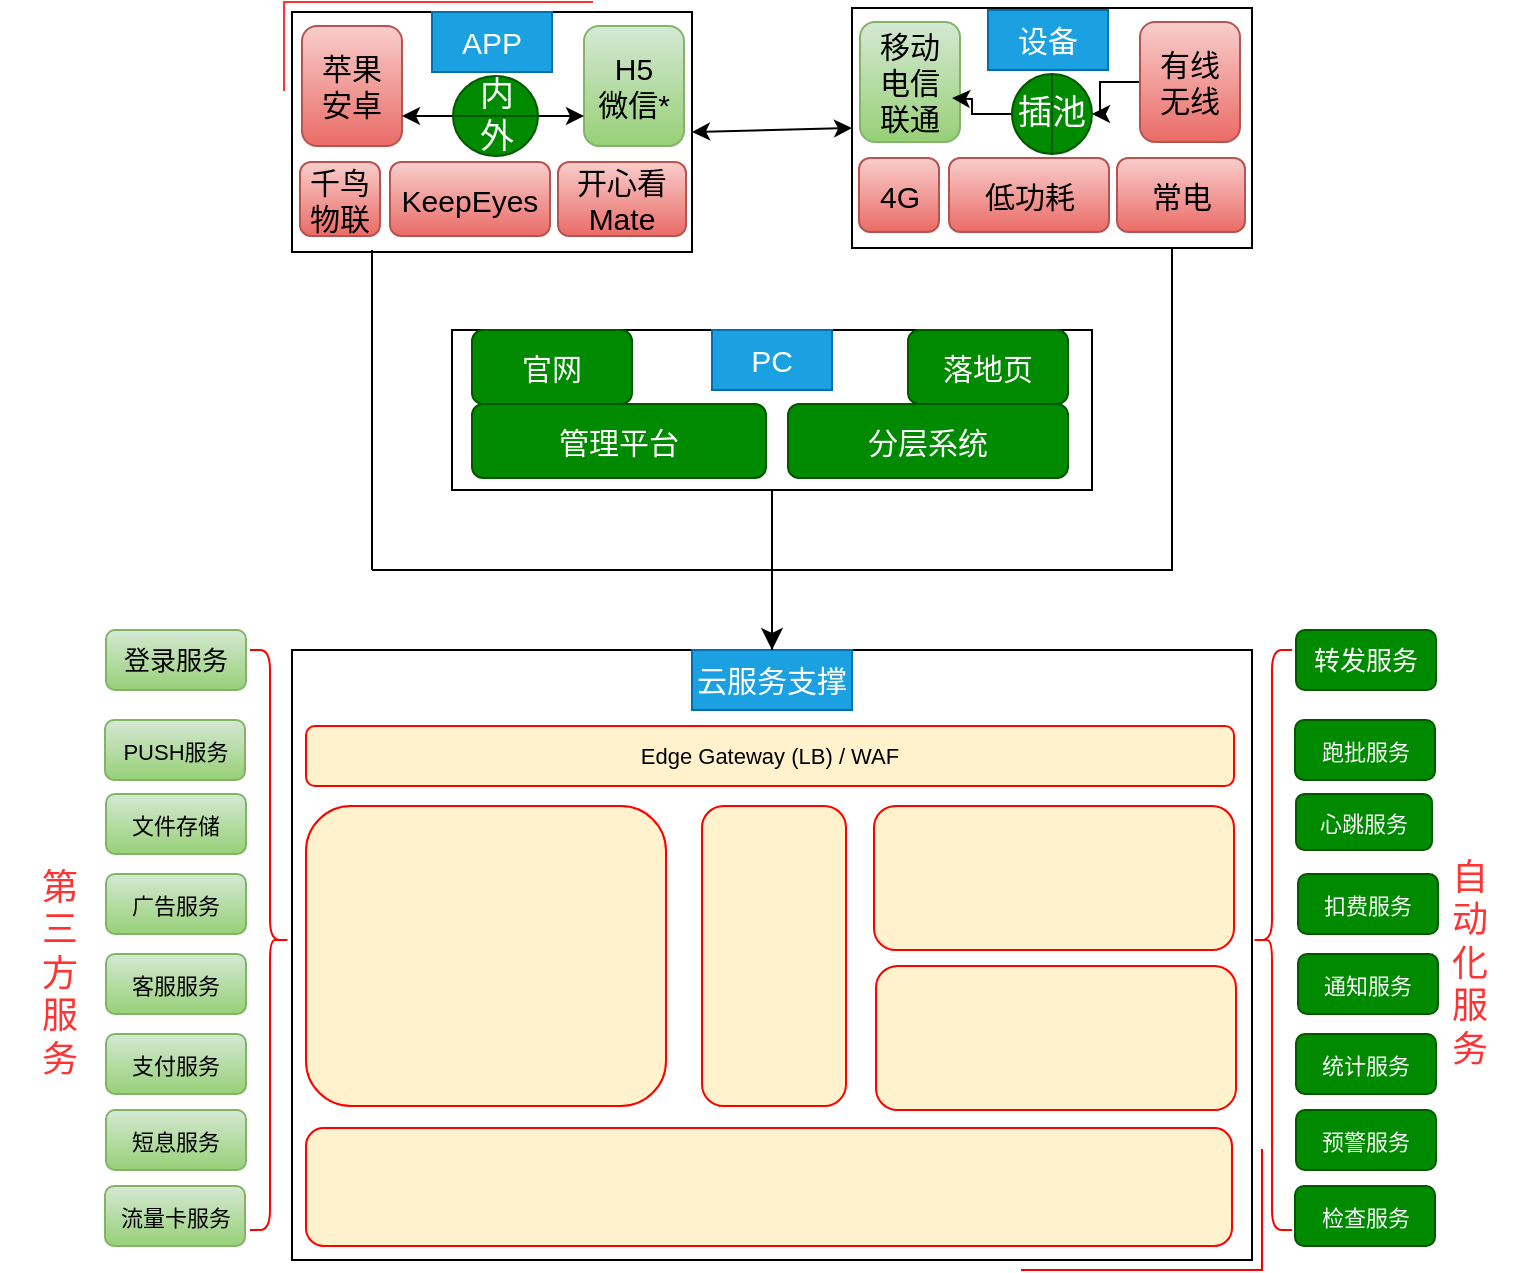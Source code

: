 <mxfile version="20.8.23" type="github">
  <diagram name="第 1 页" id="3wjH-HXWQzSyyufw11Ov">
    <mxGraphModel dx="2074" dy="657" grid="1" gridSize="10" guides="1" tooltips="1" connect="1" arrows="1" fold="1" page="1" pageScale="1" pageWidth="827" pageHeight="1169" math="0" shadow="0">
      <root>
        <mxCell id="0" />
        <mxCell id="1" parent="0" />
        <mxCell id="p9PwpCMCgUYC3A1e71X0-10" value="" style="rounded=0;whiteSpace=wrap;html=1;fontSize=15;" vertex="1" parent="1">
          <mxGeometry x="200" y="200" width="320" height="80" as="geometry" />
        </mxCell>
        <mxCell id="p9PwpCMCgUYC3A1e71X0-11" value="" style="rounded=0;whiteSpace=wrap;html=1;fontSize=15;" vertex="1" parent="1">
          <mxGeometry x="120" y="41" width="200" height="120" as="geometry" />
        </mxCell>
        <mxCell id="p9PwpCMCgUYC3A1e71X0-12" value="" style="rounded=0;whiteSpace=wrap;html=1;fontSize=15;" vertex="1" parent="1">
          <mxGeometry x="400" y="39" width="200" height="120" as="geometry" />
        </mxCell>
        <mxCell id="p9PwpCMCgUYC3A1e71X0-13" value="" style="rounded=0;whiteSpace=wrap;html=1;fontSize=15;" vertex="1" parent="1">
          <mxGeometry x="120" y="360" width="480" height="305" as="geometry" />
        </mxCell>
        <mxCell id="p9PwpCMCgUYC3A1e71X0-14" value="APP" style="text;html=1;align=center;verticalAlign=middle;whiteSpace=wrap;rounded=0;fontSize=15;fillColor=#1ba1e2;fontColor=#ffffff;strokeColor=#006EAF;" vertex="1" parent="1">
          <mxGeometry x="190" y="41" width="60" height="30" as="geometry" />
        </mxCell>
        <mxCell id="p9PwpCMCgUYC3A1e71X0-15" value="设备" style="text;html=1;align=center;verticalAlign=middle;whiteSpace=wrap;rounded=0;fontSize=15;fillColor=#1ba1e2;fontColor=#ffffff;strokeColor=#006EAF;" vertex="1" parent="1">
          <mxGeometry x="468" y="40" width="60" height="30" as="geometry" />
        </mxCell>
        <mxCell id="p9PwpCMCgUYC3A1e71X0-16" value="PC" style="text;html=1;align=center;verticalAlign=middle;whiteSpace=wrap;rounded=0;fontSize=15;fillColor=#1ba1e2;fontColor=#ffffff;strokeColor=#006EAF;" vertex="1" parent="1">
          <mxGeometry x="330" y="200" width="60" height="30" as="geometry" />
        </mxCell>
        <mxCell id="p9PwpCMCgUYC3A1e71X0-17" value="云服务支撑" style="text;html=1;align=center;verticalAlign=middle;whiteSpace=wrap;rounded=0;fontSize=15;fillColor=#1ba1e2;fontColor=#ffffff;strokeColor=#006EAF;" vertex="1" parent="1">
          <mxGeometry x="320" y="360" width="80" height="30" as="geometry" />
        </mxCell>
        <mxCell id="p9PwpCMCgUYC3A1e71X0-18" value="苹果&lt;br&gt;安卓" style="rounded=1;whiteSpace=wrap;html=1;fontSize=15;fillColor=#f8cecc;gradientColor=#ea6b66;strokeColor=#b85450;" vertex="1" parent="1">
          <mxGeometry x="125" y="48" width="50" height="60" as="geometry" />
        </mxCell>
        <mxCell id="p9PwpCMCgUYC3A1e71X0-19" value="H5&lt;br&gt;微信*" style="rounded=1;whiteSpace=wrap;html=1;fontSize=15;fillColor=#d5e8d4;gradientColor=#97d077;strokeColor=#82b366;" vertex="1" parent="1">
          <mxGeometry x="266" y="48" width="50" height="60" as="geometry" />
        </mxCell>
        <mxCell id="p9PwpCMCgUYC3A1e71X0-20" value="&lt;font style=&quot;font-size: 15px;&quot;&gt;千鸟物联&lt;/font&gt;" style="rounded=1;whiteSpace=wrap;html=1;fontSize=15;fillColor=#f8cecc;gradientColor=#ea6b66;strokeColor=#b85450;" vertex="1" parent="1">
          <mxGeometry x="124" y="116" width="40" height="37" as="geometry" />
        </mxCell>
        <mxCell id="p9PwpCMCgUYC3A1e71X0-21" value="KeepEyes" style="rounded=1;whiteSpace=wrap;html=1;fontSize=15;fillColor=#f8cecc;gradientColor=#ea6b66;strokeColor=#b85450;" vertex="1" parent="1">
          <mxGeometry x="169" y="116" width="80" height="37" as="geometry" />
        </mxCell>
        <mxCell id="p9PwpCMCgUYC3A1e71X0-22" value="开心看Mate" style="rounded=1;whiteSpace=wrap;html=1;fontSize=15;fillColor=#f8cecc;gradientColor=#ea6b66;strokeColor=#b85450;" vertex="1" parent="1">
          <mxGeometry x="253" y="116" width="64" height="37" as="geometry" />
        </mxCell>
        <mxCell id="p9PwpCMCgUYC3A1e71X0-23" value="" style="shape=partialRectangle;whiteSpace=wrap;html=1;bottom=0;right=0;fillColor=none;fontSize=15;strokeColor=#FF3333;" vertex="1" parent="1">
          <mxGeometry x="116" y="36" width="154" height="44" as="geometry" />
        </mxCell>
        <mxCell id="p9PwpCMCgUYC3A1e71X0-24" value="" style="shape=partialRectangle;whiteSpace=wrap;html=1;top=0;left=0;fillColor=none;fontSize=15;strokeColor=#FF0000;" vertex="1" parent="1">
          <mxGeometry x="485" y="610" width="120" height="60" as="geometry" />
        </mxCell>
        <mxCell id="p9PwpCMCgUYC3A1e71X0-68" value="" style="edgeStyle=segmentEdgeStyle;endArrow=classic;html=1;curved=0;rounded=0;endSize=8;startSize=8;fontSize=21;entryX=0.5;entryY=0;entryDx=0;entryDy=0;exitX=0.8;exitY=1;exitDx=0;exitDy=0;exitPerimeter=0;" edge="1" parent="1" source="p9PwpCMCgUYC3A1e71X0-12" target="p9PwpCMCgUYC3A1e71X0-17">
          <mxGeometry width="50" height="50" relative="1" as="geometry">
            <mxPoint x="560" y="200" as="sourcePoint" />
            <mxPoint x="440" y="200" as="targetPoint" />
            <Array as="points">
              <mxPoint x="560" y="320" />
              <mxPoint x="360" y="320" />
            </Array>
          </mxGeometry>
        </mxCell>
        <mxCell id="p9PwpCMCgUYC3A1e71X0-70" value="" style="endArrow=classic;startArrow=classic;html=1;rounded=0;fontSize=21;entryX=0;entryY=0.5;entryDx=0;entryDy=0;exitX=1;exitY=0.5;exitDx=0;exitDy=0;" edge="1" parent="1" source="p9PwpCMCgUYC3A1e71X0-11" target="p9PwpCMCgUYC3A1e71X0-12">
          <mxGeometry width="50" height="50" relative="1" as="geometry">
            <mxPoint x="320" y="220" as="sourcePoint" />
            <mxPoint x="370" y="170" as="targetPoint" />
          </mxGeometry>
        </mxCell>
        <mxCell id="p9PwpCMCgUYC3A1e71X0-72" value="" style="endArrow=none;html=1;rounded=0;fontSize=21;" edge="1" parent="1">
          <mxGeometry width="50" height="50" relative="1" as="geometry">
            <mxPoint x="160" y="320" as="sourcePoint" />
            <mxPoint x="360" y="320" as="targetPoint" />
          </mxGeometry>
        </mxCell>
        <mxCell id="p9PwpCMCgUYC3A1e71X0-73" value="" style="endArrow=none;html=1;rounded=0;fontSize=21;entryX=0.5;entryY=1;entryDx=0;entryDy=0;" edge="1" parent="1" target="p9PwpCMCgUYC3A1e71X0-10">
          <mxGeometry width="50" height="50" relative="1" as="geometry">
            <mxPoint x="360" y="360" as="sourcePoint" />
            <mxPoint x="440" y="200" as="targetPoint" />
          </mxGeometry>
        </mxCell>
        <mxCell id="p9PwpCMCgUYC3A1e71X0-74" value="" style="endArrow=none;html=1;rounded=0;fontSize=21;" edge="1" parent="1">
          <mxGeometry width="50" height="50" relative="1" as="geometry">
            <mxPoint x="160" y="320" as="sourcePoint" />
            <mxPoint x="160" y="160" as="targetPoint" />
          </mxGeometry>
        </mxCell>
        <mxCell id="p9PwpCMCgUYC3A1e71X0-75" value="移动&lt;br&gt;电信&lt;br&gt;联通" style="rounded=1;whiteSpace=wrap;html=1;fontSize=15;fillColor=#d5e8d4;gradientColor=#97d077;strokeColor=#82b366;" vertex="1" parent="1">
          <mxGeometry x="404" y="46" width="50" height="60" as="geometry" />
        </mxCell>
        <mxCell id="p9PwpCMCgUYC3A1e71X0-84" value="" style="edgeStyle=orthogonalEdgeStyle;rounded=0;orthogonalLoop=1;jettySize=auto;html=1;fontSize=17;" edge="1" parent="1" source="p9PwpCMCgUYC3A1e71X0-77" target="p9PwpCMCgUYC3A1e71X0-83">
          <mxGeometry relative="1" as="geometry" />
        </mxCell>
        <mxCell id="p9PwpCMCgUYC3A1e71X0-77" value="有线&lt;br&gt;无线" style="rounded=1;whiteSpace=wrap;html=1;fontSize=15;fillColor=#f8cecc;gradientColor=#ea6b66;strokeColor=#b85450;" vertex="1" parent="1">
          <mxGeometry x="544" y="46" width="50" height="60" as="geometry" />
        </mxCell>
        <mxCell id="p9PwpCMCgUYC3A1e71X0-80" value="4G" style="rounded=1;whiteSpace=wrap;html=1;fontSize=15;fillColor=#f8cecc;gradientColor=#ea6b66;strokeColor=#b85450;" vertex="1" parent="1">
          <mxGeometry x="403.5" y="114" width="40" height="37" as="geometry" />
        </mxCell>
        <mxCell id="p9PwpCMCgUYC3A1e71X0-81" value="低功耗" style="rounded=1;whiteSpace=wrap;html=1;fontSize=15;fillColor=#f8cecc;gradientColor=#ea6b66;strokeColor=#b85450;" vertex="1" parent="1">
          <mxGeometry x="448.5" y="114" width="80" height="37" as="geometry" />
        </mxCell>
        <mxCell id="p9PwpCMCgUYC3A1e71X0-82" value="常电" style="rounded=1;whiteSpace=wrap;html=1;fontSize=15;fillColor=#f8cecc;gradientColor=#ea6b66;strokeColor=#b85450;" vertex="1" parent="1">
          <mxGeometry x="532.5" y="114" width="64" height="37" as="geometry" />
        </mxCell>
        <mxCell id="p9PwpCMCgUYC3A1e71X0-124" value="" style="edgeStyle=orthogonalEdgeStyle;rounded=0;orthogonalLoop=1;jettySize=auto;html=1;fontSize=16;fontColor=#FF3333;" edge="1" parent="1" source="p9PwpCMCgUYC3A1e71X0-83">
          <mxGeometry relative="1" as="geometry">
            <mxPoint x="450" y="84" as="targetPoint" />
          </mxGeometry>
        </mxCell>
        <mxCell id="p9PwpCMCgUYC3A1e71X0-83" value="插池" style="shape=lineEllipse;line=vertical;perimeter=ellipsePerimeter;whiteSpace=wrap;html=1;backgroundOutline=1;strokeColor=#005700;fontSize=17;fillColor=#008a00;fontColor=#ffffff;" vertex="1" parent="1">
          <mxGeometry x="480" y="72" width="40" height="40" as="geometry" />
        </mxCell>
        <mxCell id="p9PwpCMCgUYC3A1e71X0-120" style="edgeStyle=orthogonalEdgeStyle;rounded=0;orthogonalLoop=1;jettySize=auto;html=1;entryX=0;entryY=0.75;entryDx=0;entryDy=0;fontSize=16;fontColor=#FF3333;" edge="1" parent="1" source="p9PwpCMCgUYC3A1e71X0-85" target="p9PwpCMCgUYC3A1e71X0-19">
          <mxGeometry relative="1" as="geometry" />
        </mxCell>
        <mxCell id="p9PwpCMCgUYC3A1e71X0-123" style="edgeStyle=orthogonalEdgeStyle;rounded=0;orthogonalLoop=1;jettySize=auto;html=1;entryX=1;entryY=0.75;entryDx=0;entryDy=0;fontSize=16;fontColor=#FF3333;" edge="1" parent="1" source="p9PwpCMCgUYC3A1e71X0-85" target="p9PwpCMCgUYC3A1e71X0-18">
          <mxGeometry relative="1" as="geometry" />
        </mxCell>
        <mxCell id="p9PwpCMCgUYC3A1e71X0-85" value="内&lt;br&gt;外" style="shape=lineEllipse;perimeter=ellipsePerimeter;whiteSpace=wrap;html=1;backgroundOutline=1;strokeColor=#005700;fontSize=17;fillColor=#008a00;fontColor=#ffffff;" vertex="1" parent="1">
          <mxGeometry x="200.5" y="73" width="42.5" height="40" as="geometry" />
        </mxCell>
        <mxCell id="p9PwpCMCgUYC3A1e71X0-86" value="管理平台" style="rounded=1;whiteSpace=wrap;html=1;fontSize=15;fillColor=#008a00;strokeColor=#005700;fontColor=#ffffff;" vertex="1" parent="1">
          <mxGeometry x="210" y="237" width="147" height="37" as="geometry" />
        </mxCell>
        <mxCell id="p9PwpCMCgUYC3A1e71X0-87" value="分层系统" style="rounded=1;whiteSpace=wrap;html=1;fontSize=15;fillColor=#008a00;strokeColor=#005700;fontColor=#ffffff;" vertex="1" parent="1">
          <mxGeometry x="368" y="237" width="140" height="37" as="geometry" />
        </mxCell>
        <mxCell id="p9PwpCMCgUYC3A1e71X0-91" value="官网" style="rounded=1;whiteSpace=wrap;html=1;fontSize=15;fillColor=#008a00;strokeColor=#005700;fontColor=#ffffff;" vertex="1" parent="1">
          <mxGeometry x="210" y="200" width="80" height="37" as="geometry" />
        </mxCell>
        <mxCell id="p9PwpCMCgUYC3A1e71X0-92" value="落地页" style="rounded=1;whiteSpace=wrap;html=1;fontSize=15;fillColor=#008a00;strokeColor=#005700;fontColor=#ffffff;" vertex="1" parent="1">
          <mxGeometry x="428" y="200" width="80" height="37" as="geometry" />
        </mxCell>
        <mxCell id="p9PwpCMCgUYC3A1e71X0-93" value="" style="shape=curlyBracket;whiteSpace=wrap;html=1;rounded=1;flipH=1;labelPosition=right;verticalLabelPosition=middle;align=left;verticalAlign=middle;strokeColor=#FF0000;fontSize=17;fillColor=#FFF2CC;" vertex="1" parent="1">
          <mxGeometry x="99" y="360" width="20" height="290" as="geometry" />
        </mxCell>
        <mxCell id="p9PwpCMCgUYC3A1e71X0-94" value="&lt;font style=&quot;font-size: 13px;&quot;&gt;登录服务&lt;/font&gt;" style="rounded=1;whiteSpace=wrap;html=1;strokeColor=#82b366;fontSize=17;fillColor=#d5e8d4;gradientColor=#97d077;" vertex="1" parent="1">
          <mxGeometry x="27" y="350" width="70" height="30" as="geometry" />
        </mxCell>
        <mxCell id="p9PwpCMCgUYC3A1e71X0-95" value="&lt;font style=&quot;font-size: 11px;&quot;&gt;PUSH服务&lt;/font&gt;" style="rounded=1;whiteSpace=wrap;html=1;strokeColor=#82b366;fontSize=17;fillColor=#d5e8d4;gradientColor=#97d077;" vertex="1" parent="1">
          <mxGeometry x="26.5" y="395" width="70" height="30" as="geometry" />
        </mxCell>
        <mxCell id="p9PwpCMCgUYC3A1e71X0-96" value="&lt;font style=&quot;font-size: 11px;&quot;&gt;文件存储&lt;/font&gt;" style="rounded=1;whiteSpace=wrap;html=1;strokeColor=#82b366;fontSize=17;fillColor=#d5e8d4;gradientColor=#97d077;" vertex="1" parent="1">
          <mxGeometry x="27" y="432" width="70" height="30" as="geometry" />
        </mxCell>
        <mxCell id="p9PwpCMCgUYC3A1e71X0-97" value="&lt;span style=&quot;font-size: 11px;&quot;&gt;广告服务&lt;/span&gt;" style="rounded=1;whiteSpace=wrap;html=1;strokeColor=#82b366;fontSize=17;fillColor=#d5e8d4;gradientColor=#97d077;" vertex="1" parent="1">
          <mxGeometry x="27" y="472" width="70" height="30" as="geometry" />
        </mxCell>
        <mxCell id="p9PwpCMCgUYC3A1e71X0-98" value="&lt;span style=&quot;font-size: 11px;&quot;&gt;客服服务&lt;/span&gt;" style="rounded=1;whiteSpace=wrap;html=1;strokeColor=#82b366;fontSize=17;fillColor=#d5e8d4;gradientColor=#97d077;" vertex="1" parent="1">
          <mxGeometry x="27" y="512" width="70" height="30" as="geometry" />
        </mxCell>
        <mxCell id="p9PwpCMCgUYC3A1e71X0-99" value="&lt;span style=&quot;font-size: 11px;&quot;&gt;支付服务&lt;/span&gt;" style="rounded=1;whiteSpace=wrap;html=1;strokeColor=#82b366;fontSize=17;fillColor=#d5e8d4;gradientColor=#97d077;" vertex="1" parent="1">
          <mxGeometry x="27" y="552" width="70" height="30" as="geometry" />
        </mxCell>
        <mxCell id="p9PwpCMCgUYC3A1e71X0-100" value="&lt;span style=&quot;font-size: 11px;&quot;&gt;短息服务&lt;/span&gt;" style="rounded=1;whiteSpace=wrap;html=1;strokeColor=#82b366;fontSize=17;fillColor=#d5e8d4;gradientColor=#97d077;" vertex="1" parent="1">
          <mxGeometry x="27" y="590" width="70" height="30" as="geometry" />
        </mxCell>
        <mxCell id="p9PwpCMCgUYC3A1e71X0-101" value="" style="rounded=1;whiteSpace=wrap;html=1;strokeColor=#FF0000;fontSize=11;fillColor=#FFF2CC;" vertex="1" parent="1">
          <mxGeometry x="127" y="438" width="180" height="150" as="geometry" />
        </mxCell>
        <mxCell id="p9PwpCMCgUYC3A1e71X0-102" value="" style="rounded=1;whiteSpace=wrap;html=1;strokeColor=#FF0000;fontSize=11;fillColor=#FFF2CC;" vertex="1" parent="1">
          <mxGeometry x="411" y="438" width="180" height="72" as="geometry" />
        </mxCell>
        <mxCell id="p9PwpCMCgUYC3A1e71X0-103" value="" style="rounded=1;whiteSpace=wrap;html=1;strokeColor=#FF0000;fontSize=11;fillColor=#FFF2CC;" vertex="1" parent="1">
          <mxGeometry x="127" y="599" width="463" height="59" as="geometry" />
        </mxCell>
        <mxCell id="p9PwpCMCgUYC3A1e71X0-104" value="&lt;font color=&quot;#ff3333&quot; style=&quot;font-size: 18px;&quot;&gt;第&lt;br&gt;三&lt;br&gt;方&lt;br&gt;服&lt;br&gt;务&lt;/font&gt;" style="text;html=1;strokeColor=none;fillColor=none;align=center;verticalAlign=middle;whiteSpace=wrap;rounded=0;fontSize=11;" vertex="1" parent="1">
          <mxGeometry x="-26" y="507" width="60" height="30" as="geometry" />
        </mxCell>
        <mxCell id="p9PwpCMCgUYC3A1e71X0-106" value="&lt;span style=&quot;font-size: 11px;&quot;&gt;流量卡服务&lt;/span&gt;" style="rounded=1;whiteSpace=wrap;html=1;strokeColor=#82b366;fontSize=17;fillColor=#d5e8d4;gradientColor=#97d077;" vertex="1" parent="1">
          <mxGeometry x="26.5" y="628" width="70" height="30" as="geometry" />
        </mxCell>
        <mxCell id="p9PwpCMCgUYC3A1e71X0-108" value="&lt;font style=&quot;font-size: 13px;&quot;&gt;转发服务&lt;/font&gt;" style="rounded=1;whiteSpace=wrap;html=1;strokeColor=#005700;fontSize=17;fillColor=#008a00;fontColor=#ffffff;" vertex="1" parent="1">
          <mxGeometry x="622" y="350" width="70" height="30" as="geometry" />
        </mxCell>
        <mxCell id="p9PwpCMCgUYC3A1e71X0-109" value="&lt;span style=&quot;font-size: 11px;&quot;&gt;跑批服务&lt;/span&gt;" style="rounded=1;whiteSpace=wrap;html=1;strokeColor=#005700;fontSize=17;fillColor=#008a00;fontColor=#ffffff;" vertex="1" parent="1">
          <mxGeometry x="621.5" y="395" width="70" height="30" as="geometry" />
        </mxCell>
        <mxCell id="p9PwpCMCgUYC3A1e71X0-110" value="&lt;font style=&quot;font-size: 11px;&quot;&gt;心跳服务&lt;/font&gt;" style="rounded=1;whiteSpace=wrap;html=1;strokeColor=#005700;fontSize=17;fillColor=#008a00;fontColor=#ffffff;" vertex="1" parent="1">
          <mxGeometry x="622" y="432" width="68" height="28" as="geometry" />
        </mxCell>
        <mxCell id="p9PwpCMCgUYC3A1e71X0-111" value="&lt;span style=&quot;font-size: 11px;&quot;&gt;扣费服务&lt;/span&gt;" style="rounded=1;whiteSpace=wrap;html=1;strokeColor=#005700;fontSize=17;fillColor=#008a00;fontColor=#ffffff;" vertex="1" parent="1">
          <mxGeometry x="623" y="472" width="70" height="30" as="geometry" />
        </mxCell>
        <mxCell id="p9PwpCMCgUYC3A1e71X0-112" value="&lt;span style=&quot;font-size: 11px;&quot;&gt;通知服务&lt;/span&gt;" style="rounded=1;whiteSpace=wrap;html=1;strokeColor=#005700;fontSize=17;fillColor=#008a00;fontColor=#ffffff;" vertex="1" parent="1">
          <mxGeometry x="623" y="512" width="70" height="30" as="geometry" />
        </mxCell>
        <mxCell id="p9PwpCMCgUYC3A1e71X0-113" value="&lt;span style=&quot;font-size: 11px;&quot;&gt;统计服务&lt;/span&gt;" style="rounded=1;whiteSpace=wrap;html=1;strokeColor=#005700;fontSize=17;fillColor=#008a00;fontColor=#ffffff;" vertex="1" parent="1">
          <mxGeometry x="622" y="552" width="70" height="30" as="geometry" />
        </mxCell>
        <mxCell id="p9PwpCMCgUYC3A1e71X0-114" value="&lt;span style=&quot;font-size: 11px;&quot;&gt;预警服务&lt;/span&gt;" style="rounded=1;whiteSpace=wrap;html=1;strokeColor=#005700;fontSize=17;fillColor=#008a00;fontColor=#ffffff;" vertex="1" parent="1">
          <mxGeometry x="622" y="590" width="70" height="30" as="geometry" />
        </mxCell>
        <mxCell id="p9PwpCMCgUYC3A1e71X0-115" value="&lt;font style=&quot;font-size: 18px;&quot; color=&quot;#ff3333&quot;&gt;&lt;span style=&quot;&quot;&gt;自&lt;br&gt;动&lt;br&gt;化&lt;br&gt;服&lt;br&gt;务&lt;br&gt;&lt;/span&gt;&lt;/font&gt;" style="text;html=1;strokeColor=none;fillColor=none;align=center;verticalAlign=middle;whiteSpace=wrap;rounded=0;fontSize=11;" vertex="1" parent="1">
          <mxGeometry x="679" y="502" width="60" height="30" as="geometry" />
        </mxCell>
        <mxCell id="p9PwpCMCgUYC3A1e71X0-116" value="&lt;span style=&quot;font-size: 11px;&quot;&gt;检查服务&lt;/span&gt;" style="rounded=1;whiteSpace=wrap;html=1;strokeColor=#005700;fontSize=17;fillColor=#008a00;fontColor=#ffffff;" vertex="1" parent="1">
          <mxGeometry x="621.5" y="628" width="70" height="30" as="geometry" />
        </mxCell>
        <mxCell id="p9PwpCMCgUYC3A1e71X0-117" value="" style="shape=curlyBracket;whiteSpace=wrap;html=1;rounded=1;labelPosition=left;verticalLabelPosition=middle;align=right;verticalAlign=middle;strokeColor=#FF0000;fontSize=16;fontColor=#FF3333;fillColor=#FFF2CC;" vertex="1" parent="1">
          <mxGeometry x="600" y="360" width="20" height="290" as="geometry" />
        </mxCell>
        <mxCell id="p9PwpCMCgUYC3A1e71X0-118" value="Edge Gateway (LB) / WAF" style="rounded=1;whiteSpace=wrap;html=1;strokeColor=#FF0000;fontSize=11;fillColor=#FFF2CC;" vertex="1" parent="1">
          <mxGeometry x="127" y="398" width="464" height="30" as="geometry" />
        </mxCell>
        <mxCell id="p9PwpCMCgUYC3A1e71X0-119" value="" style="rounded=1;whiteSpace=wrap;html=1;strokeColor=#FF0000;fontSize=11;fillColor=#FFF2CC;" vertex="1" parent="1">
          <mxGeometry x="325" y="438" width="72" height="150" as="geometry" />
        </mxCell>
        <mxCell id="p9PwpCMCgUYC3A1e71X0-126" value="" style="rounded=1;whiteSpace=wrap;html=1;strokeColor=#FF0000;fontSize=11;fillColor=#FFF2CC;" vertex="1" parent="1">
          <mxGeometry x="412" y="518" width="180" height="72" as="geometry" />
        </mxCell>
      </root>
    </mxGraphModel>
  </diagram>
</mxfile>
